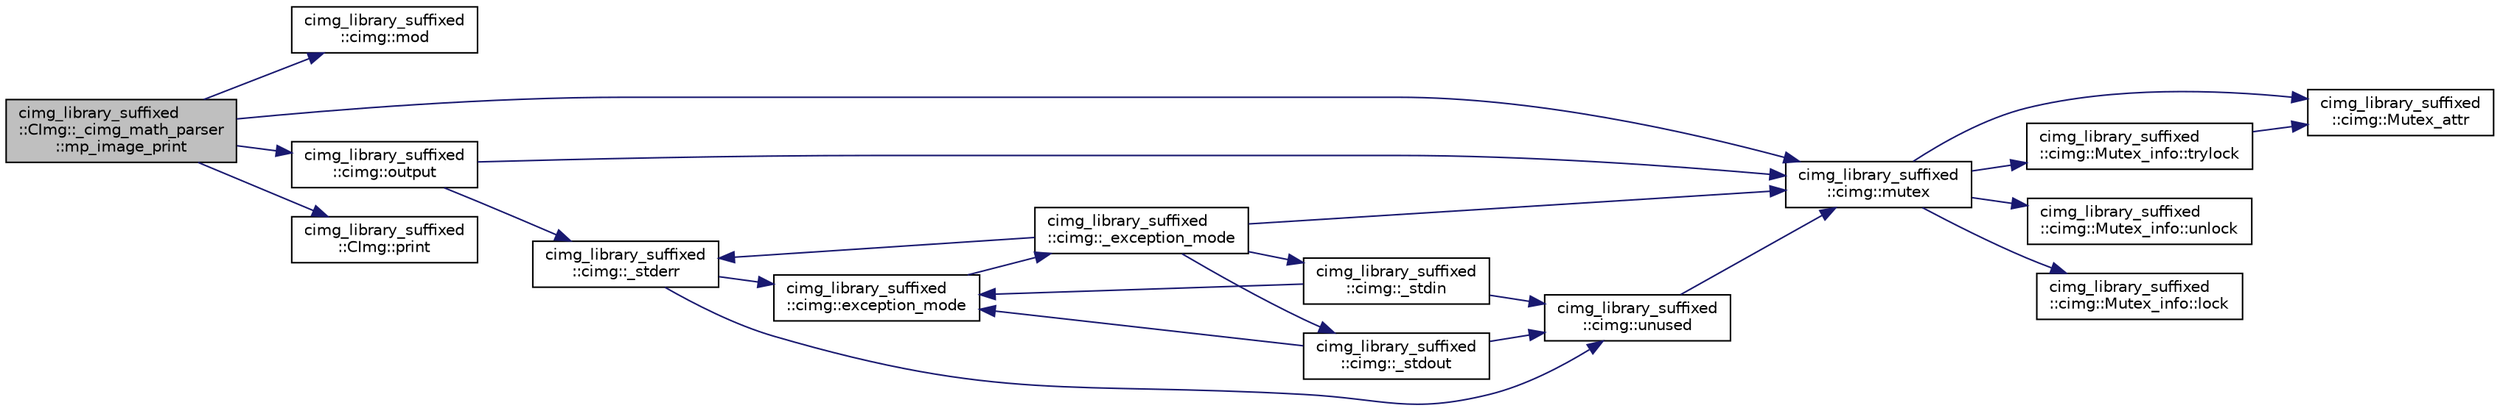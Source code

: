 digraph "cimg_library_suffixed::CImg::_cimg_math_parser::mp_image_print"
{
  edge [fontname="Helvetica",fontsize="10",labelfontname="Helvetica",labelfontsize="10"];
  node [fontname="Helvetica",fontsize="10",shape=record];
  rankdir="LR";
  Node515 [label="cimg_library_suffixed\l::CImg::_cimg_math_parser\l::mp_image_print",height=0.2,width=0.4,color="black", fillcolor="grey75", style="filled", fontcolor="black"];
  Node515 -> Node516 [color="midnightblue",fontsize="10",style="solid",fontname="Helvetica"];
  Node516 [label="cimg_library_suffixed\l::cimg::mod",height=0.2,width=0.4,color="black", fillcolor="white", style="filled",URL="$namespacecimg__library__suffixed_1_1cimg.html#afcc02428c9b7d9100e1674369d25cc40",tooltip="Return the modulo of a value. "];
  Node515 -> Node517 [color="midnightblue",fontsize="10",style="solid",fontname="Helvetica"];
  Node517 [label="cimg_library_suffixed\l::cimg::mutex",height=0.2,width=0.4,color="black", fillcolor="white", style="filled",URL="$namespacecimg__library__suffixed_1_1cimg.html#a9e739e4b4ac058abfba069466617b914"];
  Node517 -> Node518 [color="midnightblue",fontsize="10",style="solid",fontname="Helvetica"];
  Node518 [label="cimg_library_suffixed\l::cimg::Mutex_attr",height=0.2,width=0.4,color="black", fillcolor="white", style="filled",URL="$namespacecimg__library__suffixed_1_1cimg.html#aa0e1bc96ae6e235dc5b67b8b0a466166"];
  Node517 -> Node519 [color="midnightblue",fontsize="10",style="solid",fontname="Helvetica"];
  Node519 [label="cimg_library_suffixed\l::cimg::Mutex_info::unlock",height=0.2,width=0.4,color="black", fillcolor="white", style="filled",URL="$structcimg__library__suffixed_1_1cimg_1_1_mutex__info.html#afac3fa5f107ad4795fb867050f616555"];
  Node517 -> Node520 [color="midnightblue",fontsize="10",style="solid",fontname="Helvetica"];
  Node520 [label="cimg_library_suffixed\l::cimg::Mutex_info::lock",height=0.2,width=0.4,color="black", fillcolor="white", style="filled",URL="$structcimg__library__suffixed_1_1cimg_1_1_mutex__info.html#a6cc8e26847a1aa649febed03d70182e7"];
  Node517 -> Node521 [color="midnightblue",fontsize="10",style="solid",fontname="Helvetica"];
  Node521 [label="cimg_library_suffixed\l::cimg::Mutex_info::trylock",height=0.2,width=0.4,color="black", fillcolor="white", style="filled",URL="$structcimg__library__suffixed_1_1cimg_1_1_mutex__info.html#a9bf4ed1e1dfe6f28fa6250cd04f3c900"];
  Node521 -> Node518 [color="midnightblue",fontsize="10",style="solid",fontname="Helvetica"];
  Node515 -> Node522 [color="midnightblue",fontsize="10",style="solid",fontname="Helvetica"];
  Node522 [label="cimg_library_suffixed\l::cimg::output",height=0.2,width=0.4,color="black", fillcolor="white", style="filled",URL="$namespacecimg__library__suffixed_1_1cimg.html#ada686776cc71803df391eea79cd1b3e5",tooltip="Get/set default output stream for the  library messages. "];
  Node522 -> Node517 [color="midnightblue",fontsize="10",style="solid",fontname="Helvetica"];
  Node522 -> Node523 [color="midnightblue",fontsize="10",style="solid",fontname="Helvetica"];
  Node523 [label="cimg_library_suffixed\l::cimg::_stderr",height=0.2,width=0.4,color="black", fillcolor="white", style="filled",URL="$namespacecimg__library__suffixed_1_1cimg.html#aab8db7528c32a8fd3a3dc471e662782e"];
  Node523 -> Node524 [color="midnightblue",fontsize="10",style="solid",fontname="Helvetica"];
  Node524 [label="cimg_library_suffixed\l::cimg::unused",height=0.2,width=0.4,color="black", fillcolor="white", style="filled",URL="$namespacecimg__library__suffixed_1_1cimg.html#a79aef0cbcf66ceb71c2b74cb66b4deb2",tooltip="Avoid warning messages due to unused parameters. Do nothing actually. "];
  Node524 -> Node517 [color="midnightblue",fontsize="10",style="solid",fontname="Helvetica"];
  Node523 -> Node525 [color="midnightblue",fontsize="10",style="solid",fontname="Helvetica"];
  Node525 [label="cimg_library_suffixed\l::cimg::exception_mode",height=0.2,width=0.4,color="black", fillcolor="white", style="filled",URL="$namespacecimg__library__suffixed_1_1cimg.html#aeafab144366eddd11360f32f468fa4af",tooltip="Set current  exception mode. "];
  Node525 -> Node526 [color="midnightblue",fontsize="10",style="solid",fontname="Helvetica"];
  Node526 [label="cimg_library_suffixed\l::cimg::_exception_mode",height=0.2,width=0.4,color="black", fillcolor="white", style="filled",URL="$namespacecimg__library__suffixed_1_1cimg.html#a6c578f866de2be9be7e385d693c758c8"];
  Node526 -> Node517 [color="midnightblue",fontsize="10",style="solid",fontname="Helvetica"];
  Node526 -> Node527 [color="midnightblue",fontsize="10",style="solid",fontname="Helvetica"];
  Node527 [label="cimg_library_suffixed\l::cimg::_stdin",height=0.2,width=0.4,color="black", fillcolor="white", style="filled",URL="$namespacecimg__library__suffixed_1_1cimg.html#a01a3b743897290604513ea6d847c9886"];
  Node527 -> Node524 [color="midnightblue",fontsize="10",style="solid",fontname="Helvetica"];
  Node527 -> Node525 [color="midnightblue",fontsize="10",style="solid",fontname="Helvetica"];
  Node526 -> Node528 [color="midnightblue",fontsize="10",style="solid",fontname="Helvetica"];
  Node528 [label="cimg_library_suffixed\l::cimg::_stdout",height=0.2,width=0.4,color="black", fillcolor="white", style="filled",URL="$namespacecimg__library__suffixed_1_1cimg.html#a493220746e5df3466568bd7862825008"];
  Node528 -> Node524 [color="midnightblue",fontsize="10",style="solid",fontname="Helvetica"];
  Node528 -> Node525 [color="midnightblue",fontsize="10",style="solid",fontname="Helvetica"];
  Node526 -> Node523 [color="midnightblue",fontsize="10",style="solid",fontname="Helvetica"];
  Node515 -> Node529 [color="midnightblue",fontsize="10",style="solid",fontname="Helvetica"];
  Node529 [label="cimg_library_suffixed\l::CImg::print",height=0.2,width=0.4,color="black", fillcolor="white", style="filled",URL="$structcimg__library__suffixed_1_1_c_img.html#ae20eaf6e5942af689077164035337e7c",tooltip="Display information about the image data. "];
}
